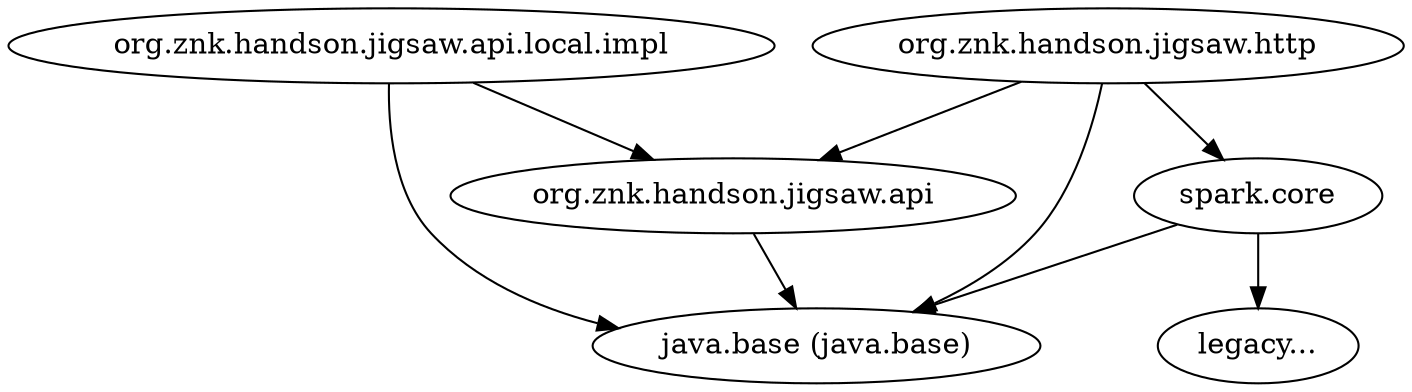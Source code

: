 digraph "summary" {
  "spark.core"                                       -> "java.base (java.base)";
  "spark.core"                                       -> "legacy...";
  "org.znk.handson.jigsaw.api.local.impl"            -> "java.base (java.base)";
  "org.znk.handson.jigsaw.api.local.impl"            -> "org.znk.handson.jigsaw.api";
  "org.znk.handson.jigsaw.http"                      -> "java.base (java.base)";
  "org.znk.handson.jigsaw.http"                      -> "org.znk.handson.jigsaw.api";
  "org.znk.handson.jigsaw.http"                      -> "spark.core";
  "org.znk.handson.jigsaw.api"                       -> "java.base (java.base)";
}
